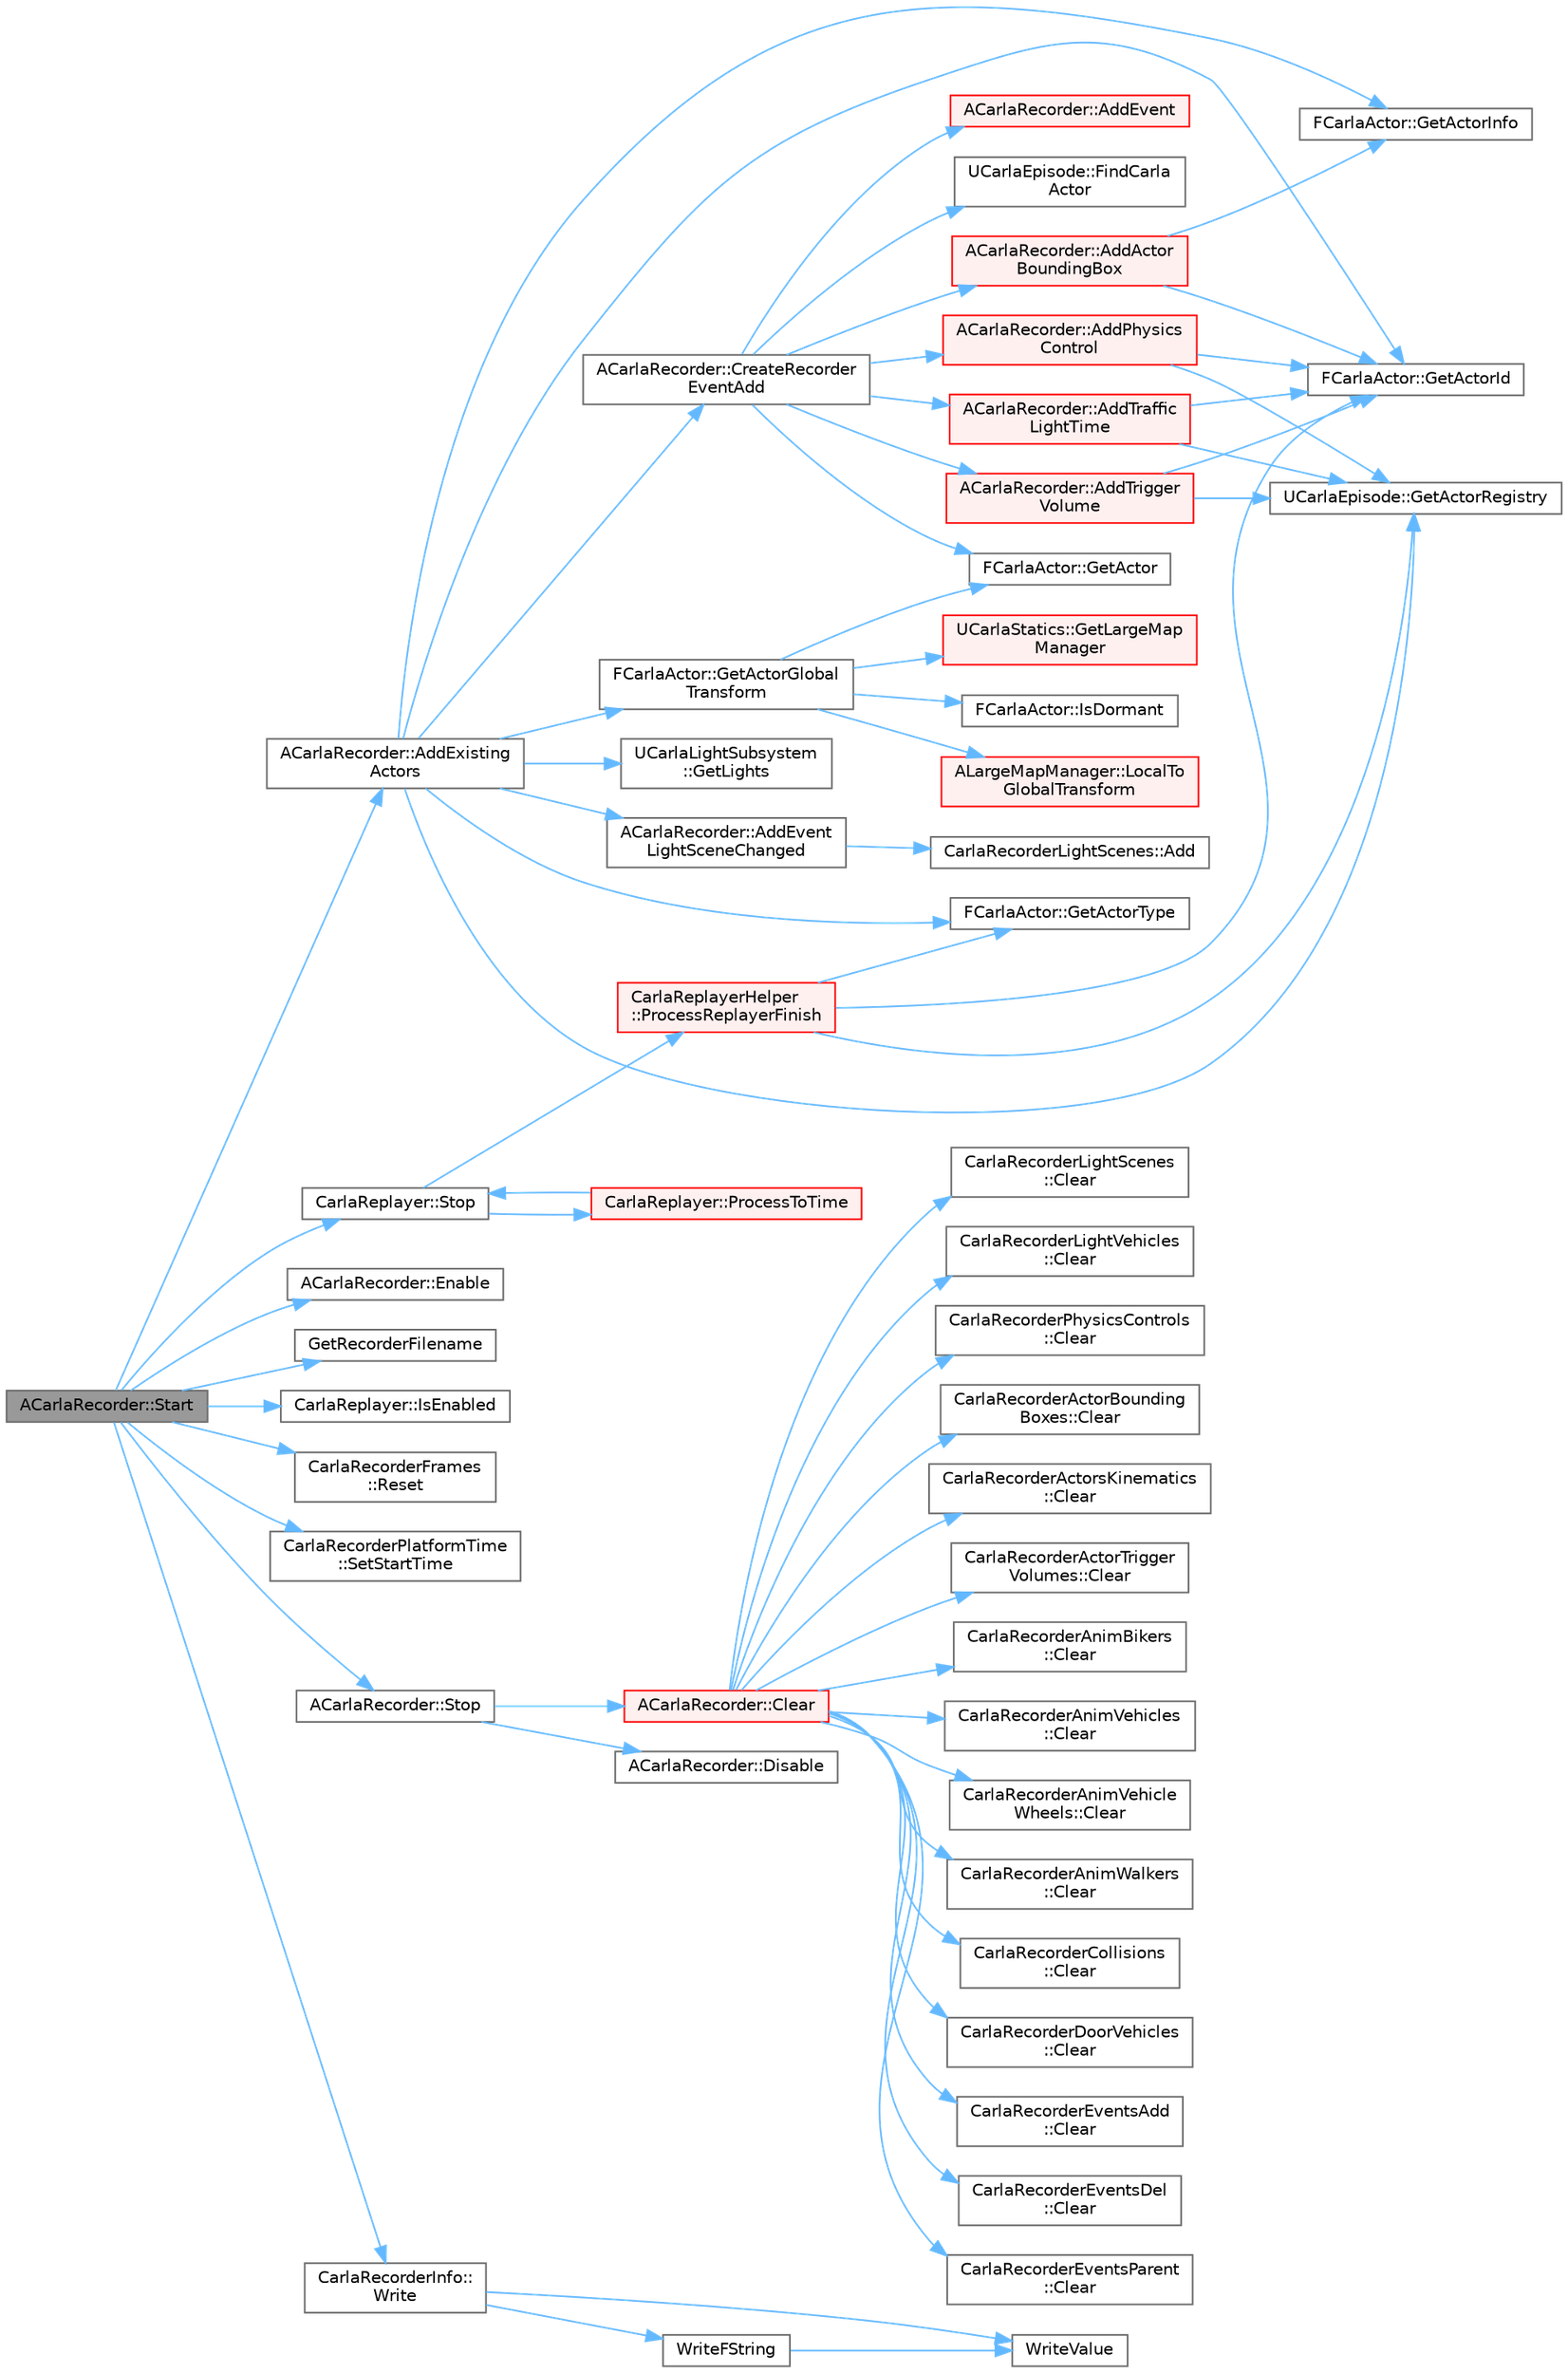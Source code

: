 digraph "ACarlaRecorder::Start"
{
 // INTERACTIVE_SVG=YES
 // LATEX_PDF_SIZE
  bgcolor="transparent";
  edge [fontname=Helvetica,fontsize=10,labelfontname=Helvetica,labelfontsize=10];
  node [fontname=Helvetica,fontsize=10,shape=box,height=0.2,width=0.4];
  rankdir="LR";
  Node1 [id="Node000001",label="ACarlaRecorder::Start",height=0.2,width=0.4,color="gray40", fillcolor="grey60", style="filled", fontcolor="black",tooltip=" "];
  Node1 -> Node2 [id="edge1_Node000001_Node000002",color="steelblue1",style="solid",tooltip=" "];
  Node2 [id="Node000002",label="ACarlaRecorder::AddExisting\lActors",height=0.2,width=0.4,color="grey40", fillcolor="white", style="filled",URL="$dd/db9/classACarlaRecorder.html#a820569404a522e28f6c4d3d638712214",tooltip=" "];
  Node2 -> Node3 [id="edge2_Node000002_Node000003",color="steelblue1",style="solid",tooltip=" "];
  Node3 [id="Node000003",label="ACarlaRecorder::AddEvent\lLightSceneChanged",height=0.2,width=0.4,color="grey40", fillcolor="white", style="filled",URL="$dd/db9/classACarlaRecorder.html#a66ece24dd7c2c338eddf2eb1c37f6398",tooltip=" "];
  Node3 -> Node4 [id="edge3_Node000003_Node000004",color="steelblue1",style="solid",tooltip=" "];
  Node4 [id="Node000004",label="CarlaRecorderLightScenes::Add",height=0.2,width=0.4,color="grey40", fillcolor="white", style="filled",URL="$d0/d93/structCarlaRecorderLightScenes.html#ab4283d91f928d6776dfd8fb33ca3b97f",tooltip=" "];
  Node2 -> Node5 [id="edge4_Node000002_Node000005",color="steelblue1",style="solid",tooltip=" "];
  Node5 [id="Node000005",label="ACarlaRecorder::CreateRecorder\lEventAdd",height=0.2,width=0.4,color="grey40", fillcolor="white", style="filled",URL="$dd/db9/classACarlaRecorder.html#acdf4f82056d66973371c281304a3a154",tooltip=" "];
  Node5 -> Node6 [id="edge5_Node000005_Node000006",color="steelblue1",style="solid",tooltip=" "];
  Node6 [id="Node000006",label="ACarlaRecorder::AddActor\lBoundingBox",height=0.2,width=0.4,color="red", fillcolor="#FFF0F0", style="filled",URL="$dd/db9/classACarlaRecorder.html#a3cd13249c0427d5c5e0c93cedf4bbf02",tooltip=" "];
  Node6 -> Node9 [id="edge6_Node000006_Node000009",color="steelblue1",style="solid",tooltip=" "];
  Node9 [id="Node000009",label="FCarlaActor::GetActorId",height=0.2,width=0.4,color="grey40", fillcolor="white", style="filled",URL="$dc/dde/classFCarlaActor.html#aca3d1a4bfcb5e0ae1974b7206933d665",tooltip=" "];
  Node6 -> Node10 [id="edge7_Node000006_Node000010",color="steelblue1",style="solid",tooltip=" "];
  Node10 [id="Node000010",label="FCarlaActor::GetActorInfo",height=0.2,width=0.4,color="grey40", fillcolor="white", style="filled",URL="$dc/dde/classFCarlaActor.html#ac9a28cdf1b57b3bf280270d40f53359a",tooltip=" "];
  Node5 -> Node11 [id="edge8_Node000005_Node000011",color="steelblue1",style="solid",tooltip=" "];
  Node11 [id="Node000011",label="ACarlaRecorder::AddEvent",height=0.2,width=0.4,color="red", fillcolor="#FFF0F0", style="filled",URL="$dd/db9/classACarlaRecorder.html#a2565ab46b0e9395dd1eec1922d7f0034",tooltip=" "];
  Node5 -> Node13 [id="edge9_Node000005_Node000013",color="steelblue1",style="solid",tooltip=" "];
  Node13 [id="Node000013",label="ACarlaRecorder::AddPhysics\lControl",height=0.2,width=0.4,color="red", fillcolor="#FFF0F0", style="filled",URL="$dd/db9/classACarlaRecorder.html#aaa310b858bbaa182543f144abe58e938",tooltip=" "];
  Node13 -> Node9 [id="edge10_Node000013_Node000009",color="steelblue1",style="solid",tooltip=" "];
  Node13 -> Node16 [id="edge11_Node000013_Node000016",color="steelblue1",style="solid",tooltip=" "];
  Node16 [id="Node000016",label="UCarlaEpisode::GetActorRegistry",height=0.2,width=0.4,color="grey40", fillcolor="white", style="filled",URL="$dc/d84/classUCarlaEpisode.html#acd82b87ea8d4e7d815922614e6e245ef",tooltip=" "];
  Node5 -> Node17 [id="edge12_Node000005_Node000017",color="steelblue1",style="solid",tooltip=" "];
  Node17 [id="Node000017",label="ACarlaRecorder::AddTraffic\lLightTime",height=0.2,width=0.4,color="red", fillcolor="#FFF0F0", style="filled",URL="$dd/db9/classACarlaRecorder.html#abf4346e0cd9a3514c4a14c136bcb4058",tooltip=" "];
  Node17 -> Node9 [id="edge13_Node000017_Node000009",color="steelblue1",style="solid",tooltip=" "];
  Node17 -> Node16 [id="edge14_Node000017_Node000016",color="steelblue1",style="solid",tooltip=" "];
  Node5 -> Node19 [id="edge15_Node000005_Node000019",color="steelblue1",style="solid",tooltip=" "];
  Node19 [id="Node000019",label="ACarlaRecorder::AddTrigger\lVolume",height=0.2,width=0.4,color="red", fillcolor="#FFF0F0", style="filled",URL="$dd/db9/classACarlaRecorder.html#a439f1a30a4599beede582f9a0297d7d0",tooltip=" "];
  Node19 -> Node9 [id="edge16_Node000019_Node000009",color="steelblue1",style="solid",tooltip=" "];
  Node19 -> Node16 [id="edge17_Node000019_Node000016",color="steelblue1",style="solid",tooltip=" "];
  Node5 -> Node23 [id="edge18_Node000005_Node000023",color="steelblue1",style="solid",tooltip=" "];
  Node23 [id="Node000023",label="UCarlaEpisode::FindCarla\lActor",height=0.2,width=0.4,color="grey40", fillcolor="white", style="filled",URL="$dc/d84/classUCarlaEpisode.html#a4d0c7a09f4d9de8110605e10125a93aa",tooltip="Find a Carla actor by id."];
  Node5 -> Node24 [id="edge19_Node000005_Node000024",color="steelblue1",style="solid",tooltip=" "];
  Node24 [id="Node000024",label="FCarlaActor::GetActor",height=0.2,width=0.4,color="grey40", fillcolor="white", style="filled",URL="$dc/dde/classFCarlaActor.html#a4d2752987e47827efd488b90053ad415",tooltip=" "];
  Node2 -> Node25 [id="edge20_Node000002_Node000025",color="steelblue1",style="solid",tooltip=" "];
  Node25 [id="Node000025",label="FCarlaActor::GetActorGlobal\lTransform",height=0.2,width=0.4,color="grey40", fillcolor="white", style="filled",URL="$dc/dde/classFCarlaActor.html#a850736f8ac70a32c1b5a1332783a7e9d",tooltip=" "];
  Node25 -> Node24 [id="edge21_Node000025_Node000024",color="steelblue1",style="solid",tooltip=" "];
  Node25 -> Node26 [id="edge22_Node000025_Node000026",color="steelblue1",style="solid",tooltip=" "];
  Node26 [id="Node000026",label="UCarlaStatics::GetLargeMap\lManager",height=0.2,width=0.4,color="red", fillcolor="#FFF0F0", style="filled",URL="$d7/d1e/classUCarlaStatics.html#a8137f56360aa59de44591fce99608dc4",tooltip=" "];
  Node25 -> Node29 [id="edge23_Node000025_Node000029",color="steelblue1",style="solid",tooltip=" "];
  Node29 [id="Node000029",label="FCarlaActor::IsDormant",height=0.2,width=0.4,color="grey40", fillcolor="white", style="filled",URL="$dc/dde/classFCarlaActor.html#a49f76353c69e02542858ed2cf6eeb000",tooltip=" "];
  Node25 -> Node30 [id="edge24_Node000025_Node000030",color="steelblue1",style="solid",tooltip=" "];
  Node30 [id="Node000030",label="ALargeMapManager::LocalTo\lGlobalTransform",height=0.2,width=0.4,color="red", fillcolor="#FFF0F0", style="filled",URL="$d9/d4b/classALargeMapManager.html#a6b89f53b4415151abe996440e008475d",tooltip=" "];
  Node2 -> Node9 [id="edge25_Node000002_Node000009",color="steelblue1",style="solid",tooltip=" "];
  Node2 -> Node10 [id="edge26_Node000002_Node000010",color="steelblue1",style="solid",tooltip=" "];
  Node2 -> Node16 [id="edge27_Node000002_Node000016",color="steelblue1",style="solid",tooltip=" "];
  Node2 -> Node32 [id="edge28_Node000002_Node000032",color="steelblue1",style="solid",tooltip=" "];
  Node32 [id="Node000032",label="FCarlaActor::GetActorType",height=0.2,width=0.4,color="grey40", fillcolor="white", style="filled",URL="$dc/dde/classFCarlaActor.html#a31ab39eb2088af21d9c85c47424f56b4",tooltip=" "];
  Node2 -> Node33 [id="edge29_Node000002_Node000033",color="steelblue1",style="solid",tooltip=" "];
  Node33 [id="Node000033",label="UCarlaLightSubsystem\l::GetLights",height=0.2,width=0.4,color="grey40", fillcolor="white", style="filled",URL="$db/df0/classUCarlaLightSubsystem.html#a1ebb6a397199d247837fa7d926b85c91",tooltip=" "];
  Node1 -> Node34 [id="edge30_Node000001_Node000034",color="steelblue1",style="solid",tooltip=" "];
  Node34 [id="Node000034",label="ACarlaRecorder::Enable",height=0.2,width=0.4,color="grey40", fillcolor="white", style="filled",URL="$dd/db9/classACarlaRecorder.html#a72500a0e25d008cd2d548d347010726f",tooltip=" "];
  Node1 -> Node35 [id="edge31_Node000001_Node000035",color="steelblue1",style="solid",tooltip=" "];
  Node35 [id="Node000035",label="GetRecorderFilename",height=0.2,width=0.4,color="grey40", fillcolor="white", style="filled",URL="$d6/d51/CarlaRecorderHelpers_8cpp.html#af6751b841d21267b06b9c47a184884d5",tooltip=" "];
  Node1 -> Node36 [id="edge32_Node000001_Node000036",color="steelblue1",style="solid",tooltip=" "];
  Node36 [id="Node000036",label="CarlaReplayer::IsEnabled",height=0.2,width=0.4,color="grey40", fillcolor="white", style="filled",URL="$dc/dc6/classCarlaReplayer.html#abac623a720ac5295c2b395aa3cc0d1f1",tooltip=" "];
  Node1 -> Node37 [id="edge33_Node000001_Node000037",color="steelblue1",style="solid",tooltip=" "];
  Node37 [id="Node000037",label="CarlaRecorderFrames\l::Reset",height=0.2,width=0.4,color="grey40", fillcolor="white", style="filled",URL="$d6/d4d/classCarlaRecorderFrames.html#a37637659d7d2491101f4272456f68f8c",tooltip=" "];
  Node1 -> Node38 [id="edge34_Node000001_Node000038",color="steelblue1",style="solid",tooltip=" "];
  Node38 [id="Node000038",label="CarlaRecorderPlatformTime\l::SetStartTime",height=0.2,width=0.4,color="grey40", fillcolor="white", style="filled",URL="$d2/de4/structCarlaRecorderPlatformTime.html#af82b483a9556155aed3d6e6aea85d0c4",tooltip=" "];
  Node1 -> Node39 [id="edge35_Node000001_Node000039",color="steelblue1",style="solid",tooltip=" "];
  Node39 [id="Node000039",label="ACarlaRecorder::Stop",height=0.2,width=0.4,color="grey40", fillcolor="white", style="filled",URL="$dd/db9/classACarlaRecorder.html#afbefa0c9df84650c63f75b780ce2dac5",tooltip=" "];
  Node39 -> Node40 [id="edge36_Node000039_Node000040",color="steelblue1",style="solid",tooltip=" "];
  Node40 [id="Node000040",label="ACarlaRecorder::Clear",height=0.2,width=0.4,color="red", fillcolor="#FFF0F0", style="filled",URL="$dd/db9/classACarlaRecorder.html#a00ad188c72717b34341950c51404946f",tooltip=" "];
  Node40 -> Node41 [id="edge37_Node000040_Node000041",color="steelblue1",style="solid",tooltip=" "];
  Node41 [id="Node000041",label="CarlaRecorderActorBounding\lBoxes::Clear",height=0.2,width=0.4,color="grey40", fillcolor="white", style="filled",URL="$d1/d74/classCarlaRecorderActorBoundingBoxes.html#ab833d799fcb233c3d1f1587a1d90ce7d",tooltip=" "];
  Node40 -> Node42 [id="edge38_Node000040_Node000042",color="steelblue1",style="solid",tooltip=" "];
  Node42 [id="Node000042",label="CarlaRecorderActorsKinematics\l::Clear",height=0.2,width=0.4,color="grey40", fillcolor="white", style="filled",URL="$dc/ded/classCarlaRecorderActorsKinematics.html#a6e947c42e6304c288dad09147318d2ec",tooltip=" "];
  Node40 -> Node43 [id="edge39_Node000040_Node000043",color="steelblue1",style="solid",tooltip=" "];
  Node43 [id="Node000043",label="CarlaRecorderActorTrigger\lVolumes::Clear",height=0.2,width=0.4,color="grey40", fillcolor="white", style="filled",URL="$d8/d4c/classCarlaRecorderActorTriggerVolumes.html#a0016eaad01ffc6bff1876eae9824df44",tooltip=" "];
  Node40 -> Node44 [id="edge40_Node000040_Node000044",color="steelblue1",style="solid",tooltip=" "];
  Node44 [id="Node000044",label="CarlaRecorderAnimBikers\l::Clear",height=0.2,width=0.4,color="grey40", fillcolor="white", style="filled",URL="$da/d46/classCarlaRecorderAnimBikers.html#a2b929431292f3d4a91a1cff2a7a09af1",tooltip=" "];
  Node40 -> Node45 [id="edge41_Node000040_Node000045",color="steelblue1",style="solid",tooltip=" "];
  Node45 [id="Node000045",label="CarlaRecorderAnimVehicles\l::Clear",height=0.2,width=0.4,color="grey40", fillcolor="white", style="filled",URL="$da/dd4/classCarlaRecorderAnimVehicles.html#a6d2b08c2e39e51d0214fd2000c98baad",tooltip=" "];
  Node40 -> Node46 [id="edge42_Node000040_Node000046",color="steelblue1",style="solid",tooltip=" "];
  Node46 [id="Node000046",label="CarlaRecorderAnimVehicle\lWheels::Clear",height=0.2,width=0.4,color="grey40", fillcolor="white", style="filled",URL="$d6/dd8/classCarlaRecorderAnimVehicleWheels.html#a5e12d228f157227e6fbff8bdace1163a",tooltip=" "];
  Node40 -> Node47 [id="edge43_Node000040_Node000047",color="steelblue1",style="solid",tooltip=" "];
  Node47 [id="Node000047",label="CarlaRecorderAnimWalkers\l::Clear",height=0.2,width=0.4,color="grey40", fillcolor="white", style="filled",URL="$de/d09/classCarlaRecorderAnimWalkers.html#a7bd5f67da9b9f9f4fde9cb94db76a096",tooltip=" "];
  Node40 -> Node48 [id="edge44_Node000040_Node000048",color="steelblue1",style="solid",tooltip=" "];
  Node48 [id="Node000048",label="CarlaRecorderCollisions\l::Clear",height=0.2,width=0.4,color="grey40", fillcolor="white", style="filled",URL="$da/d6e/classCarlaRecorderCollisions.html#aad347a76afefaea2883a6b7c382e1165",tooltip=" "];
  Node40 -> Node49 [id="edge45_Node000040_Node000049",color="steelblue1",style="solid",tooltip=" "];
  Node49 [id="Node000049",label="CarlaRecorderDoorVehicles\l::Clear",height=0.2,width=0.4,color="grey40", fillcolor="white", style="filled",URL="$dc/dd3/structCarlaRecorderDoorVehicles.html#af9eb53e1feabfaa23a1326ae0a2660ab",tooltip=" "];
  Node40 -> Node50 [id="edge46_Node000040_Node000050",color="steelblue1",style="solid",tooltip=" "];
  Node50 [id="Node000050",label="CarlaRecorderEventsAdd\l::Clear",height=0.2,width=0.4,color="grey40", fillcolor="white", style="filled",URL="$dd/dd4/classCarlaRecorderEventsAdd.html#a2bb750cb0efc0ffdf2907c5bda890890",tooltip=" "];
  Node40 -> Node51 [id="edge47_Node000040_Node000051",color="steelblue1",style="solid",tooltip=" "];
  Node51 [id="Node000051",label="CarlaRecorderEventsDel\l::Clear",height=0.2,width=0.4,color="grey40", fillcolor="white", style="filled",URL="$dd/d8e/classCarlaRecorderEventsDel.html#a45a160f3eb963ef7e547cae7033ee671",tooltip=" "];
  Node40 -> Node52 [id="edge48_Node000040_Node000052",color="steelblue1",style="solid",tooltip=" "];
  Node52 [id="Node000052",label="CarlaRecorderEventsParent\l::Clear",height=0.2,width=0.4,color="grey40", fillcolor="white", style="filled",URL="$dd/d35/classCarlaRecorderEventsParent.html#a1307b5ad46d6596d286424ea7b4ef907",tooltip=" "];
  Node40 -> Node53 [id="edge49_Node000040_Node000053",color="steelblue1",style="solid",tooltip=" "];
  Node53 [id="Node000053",label="CarlaRecorderLightScenes\l::Clear",height=0.2,width=0.4,color="grey40", fillcolor="white", style="filled",URL="$d0/d93/structCarlaRecorderLightScenes.html#ab1431e10aa89c16c716f10125f620c34",tooltip=" "];
  Node40 -> Node54 [id="edge50_Node000040_Node000054",color="steelblue1",style="solid",tooltip=" "];
  Node54 [id="Node000054",label="CarlaRecorderLightVehicles\l::Clear",height=0.2,width=0.4,color="grey40", fillcolor="white", style="filled",URL="$df/d7b/structCarlaRecorderLightVehicles.html#aa315ad3c63f66527d5dc883902ed4ce4",tooltip=" "];
  Node40 -> Node55 [id="edge51_Node000040_Node000055",color="steelblue1",style="solid",tooltip=" "];
  Node55 [id="Node000055",label="CarlaRecorderPhysicsControls\l::Clear",height=0.2,width=0.4,color="grey40", fillcolor="white", style="filled",URL="$dd/dd1/classCarlaRecorderPhysicsControls.html#a5d033a2797548f2d713f7390c80e3ff0",tooltip=" "];
  Node39 -> Node60 [id="edge52_Node000039_Node000060",color="steelblue1",style="solid",tooltip=" "];
  Node60 [id="Node000060",label="ACarlaRecorder::Disable",height=0.2,width=0.4,color="grey40", fillcolor="white", style="filled",URL="$dd/db9/classACarlaRecorder.html#a890dc66d1b56973c5bbe46a96f6130ce",tooltip=" "];
  Node1 -> Node61 [id="edge53_Node000001_Node000061",color="steelblue1",style="solid",tooltip=" "];
  Node61 [id="Node000061",label="CarlaReplayer::Stop",height=0.2,width=0.4,color="grey40", fillcolor="white", style="filled",URL="$dc/dc6/classCarlaReplayer.html#af627917f2c95135fb11b59af4f65dbf7",tooltip=" "];
  Node61 -> Node62 [id="edge54_Node000061_Node000062",color="steelblue1",style="solid",tooltip=" "];
  Node62 [id="Node000062",label="CarlaReplayerHelper\l::ProcessReplayerFinish",height=0.2,width=0.4,color="red", fillcolor="#FFF0F0", style="filled",URL="$d8/d27/classCarlaReplayerHelper.html#a1b52e6048a6474753a849642a55a4a6e",tooltip=" "];
  Node62 -> Node9 [id="edge55_Node000062_Node000009",color="steelblue1",style="solid",tooltip=" "];
  Node62 -> Node16 [id="edge56_Node000062_Node000016",color="steelblue1",style="solid",tooltip=" "];
  Node62 -> Node32 [id="edge57_Node000062_Node000032",color="steelblue1",style="solid",tooltip=" "];
  Node61 -> Node70 [id="edge58_Node000061_Node000070",color="steelblue1",style="solid",tooltip=" "];
  Node70 [id="Node000070",label="CarlaReplayer::ProcessToTime",height=0.2,width=0.4,color="red", fillcolor="#FFF0F0", style="filled",URL="$dc/dc6/classCarlaReplayer.html#ae0a5643d88257bdceb9e12d5c33194cb",tooltip=" "];
  Node70 -> Node61 [id="edge59_Node000070_Node000061",color="steelblue1",style="solid",tooltip=" "];
  Node1 -> Node211 [id="edge60_Node000001_Node000211",color="steelblue1",style="solid",tooltip=" "];
  Node211 [id="Node000211",label="CarlaRecorderInfo::\lWrite",height=0.2,width=0.4,color="grey40", fillcolor="white", style="filled",URL="$da/dab/structCarlaRecorderInfo.html#a27c24920a839f48660122b04b8296eb8",tooltip=" "];
  Node211 -> Node212 [id="edge61_Node000211_Node000212",color="steelblue1",style="solid",tooltip=" "];
  Node212 [id="Node000212",label="WriteFString",height=0.2,width=0.4,color="grey40", fillcolor="white", style="filled",URL="$d6/d51/CarlaRecorderHelpers_8cpp.html#a40ae2e78f27971b47934c69e98978397",tooltip=" "];
  Node212 -> Node213 [id="edge62_Node000212_Node000213",color="steelblue1",style="solid",tooltip=" "];
  Node213 [id="Node000213",label="WriteValue",height=0.2,width=0.4,color="grey40", fillcolor="white", style="filled",URL="$d6/dd1/CarlaRecorderHelpers_8h.html#ab3001b37b537aff86368f502ef8dbfa6",tooltip=" "];
  Node211 -> Node213 [id="edge63_Node000211_Node000213",color="steelblue1",style="solid",tooltip=" "];
}
